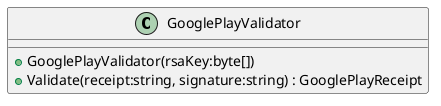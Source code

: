 @startuml
class GooglePlayValidator {
    + GooglePlayValidator(rsaKey:byte[])
    + Validate(receipt:string, signature:string) : GooglePlayReceipt
}
@enduml
